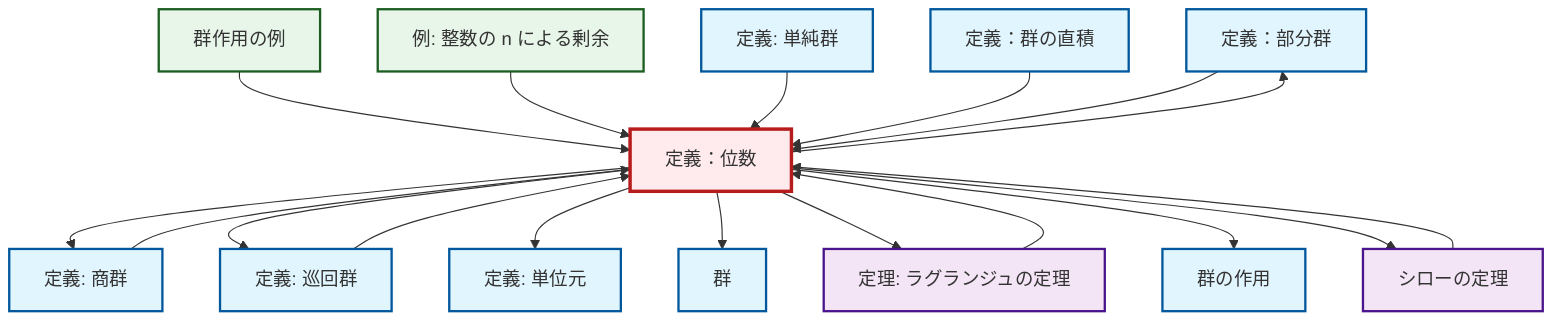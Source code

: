 graph TD
    classDef definition fill:#e1f5fe,stroke:#01579b,stroke-width:2px
    classDef theorem fill:#f3e5f5,stroke:#4a148c,stroke-width:2px
    classDef axiom fill:#fff3e0,stroke:#e65100,stroke-width:2px
    classDef example fill:#e8f5e9,stroke:#1b5e20,stroke-width:2px
    classDef current fill:#ffebee,stroke:#b71c1c,stroke-width:3px
    def-subgroup["定義：部分群"]:::definition
    def-cyclic-group["定義: 巡回群"]:::definition
    def-order["定義：位数"]:::definition
    def-quotient-group["定義: 商群"]:::definition
    def-direct-product["定義：群の直積"]:::definition
    ex-group-action-examples["群作用の例"]:::example
    ex-quotient-integers-mod-n["例: 整数の n による剰余"]:::example
    thm-lagrange["定理: ラグランジュの定理"]:::theorem
    def-identity-element["定義: 単位元"]:::definition
    def-group["群"]:::definition
    thm-sylow["シローの定理"]:::theorem
    def-simple-group["定義: 単純群"]:::definition
    def-group-action["群の作用"]:::definition
    def-order --> def-quotient-group
    def-order --> def-cyclic-group
    def-order --> def-identity-element
    ex-group-action-examples --> def-order
    ex-quotient-integers-mod-n --> def-order
    def-quotient-group --> def-order
    def-simple-group --> def-order
    thm-lagrange --> def-order
    def-order --> def-group
    def-order --> thm-lagrange
    def-cyclic-group --> def-order
    def-order --> def-group-action
    def-direct-product --> def-order
    def-subgroup --> def-order
    def-order --> thm-sylow
    thm-sylow --> def-order
    def-order --> def-subgroup
    class def-order current